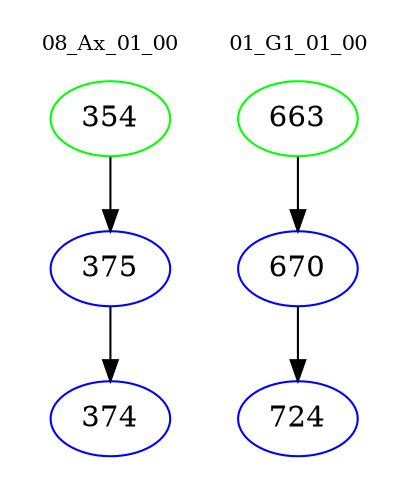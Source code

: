 digraph{
subgraph cluster_0 {
color = white
label = "08_Ax_01_00";
fontsize=10;
T0_354 [label="354", color="green"]
T0_354 -> T0_375 [color="black"]
T0_375 [label="375", color="blue"]
T0_375 -> T0_374 [color="black"]
T0_374 [label="374", color="blue"]
}
subgraph cluster_1 {
color = white
label = "01_G1_01_00";
fontsize=10;
T1_663 [label="663", color="green"]
T1_663 -> T1_670 [color="black"]
T1_670 [label="670", color="blue"]
T1_670 -> T1_724 [color="black"]
T1_724 [label="724", color="blue"]
}
}
